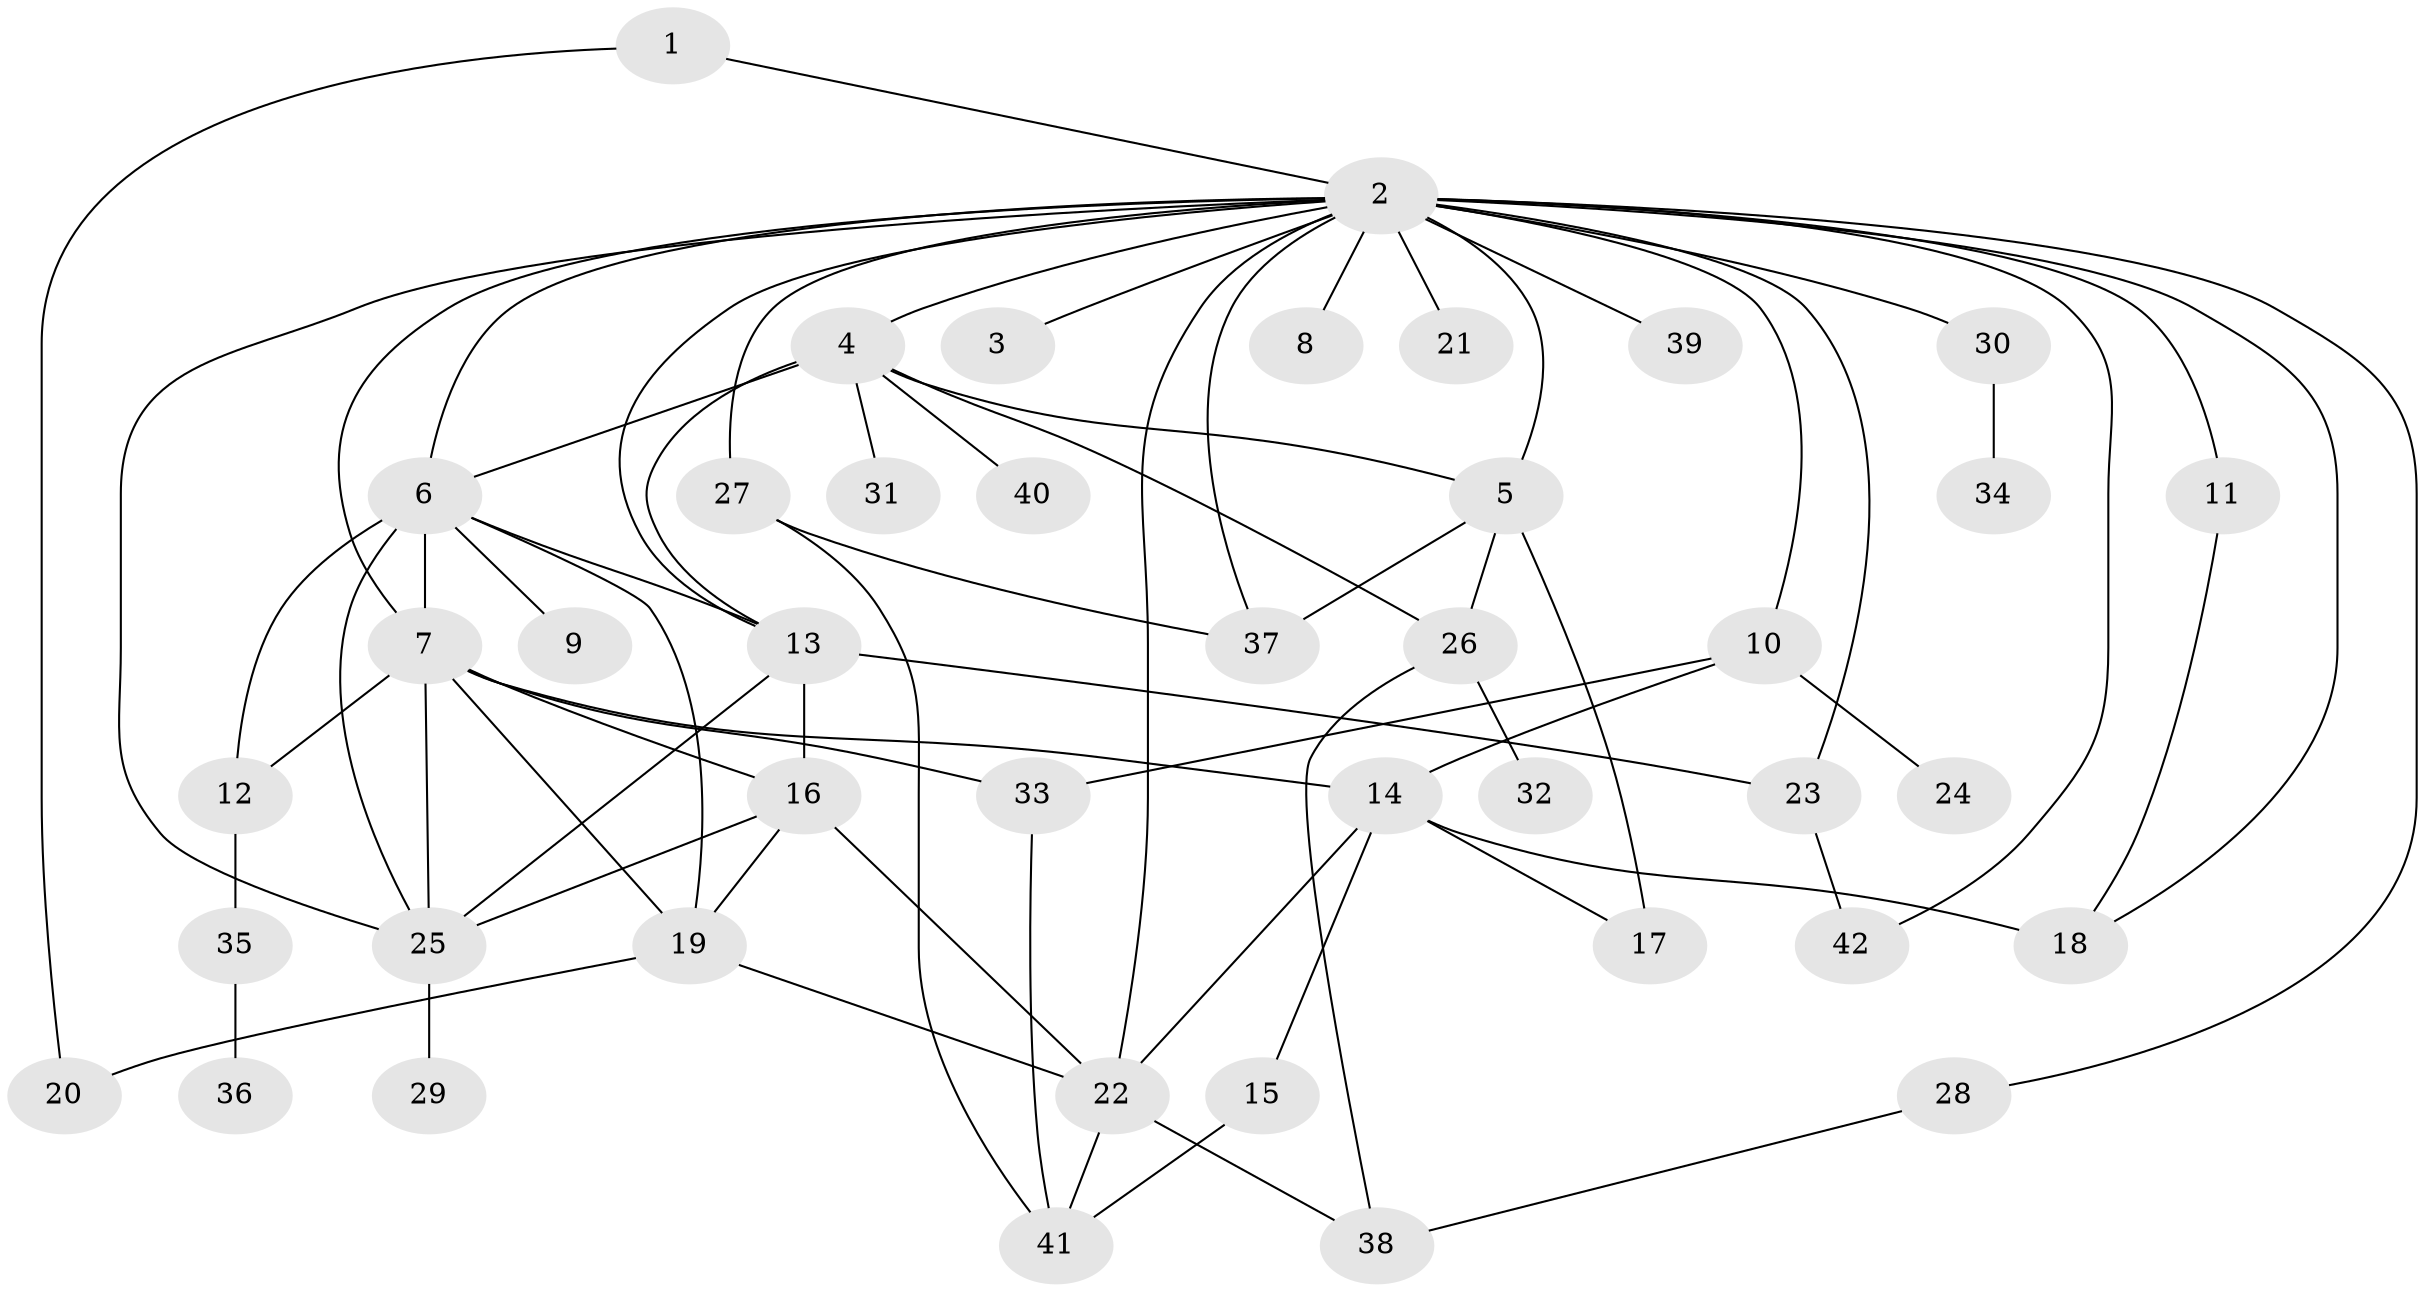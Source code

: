 // original degree distribution, {3: 0.1111111111111111, 25: 0.012345679012345678, 2: 0.2222222222222222, 9: 0.012345679012345678, 7: 0.04938271604938271, 12: 0.012345679012345678, 1: 0.43209876543209874, 11: 0.012345679012345678, 6: 0.06172839506172839, 4: 0.06172839506172839, 5: 0.012345679012345678}
// Generated by graph-tools (version 1.1) at 2025/35/03/09/25 02:35:34]
// undirected, 42 vertices, 73 edges
graph export_dot {
graph [start="1"]
  node [color=gray90,style=filled];
  1;
  2;
  3;
  4;
  5;
  6;
  7;
  8;
  9;
  10;
  11;
  12;
  13;
  14;
  15;
  16;
  17;
  18;
  19;
  20;
  21;
  22;
  23;
  24;
  25;
  26;
  27;
  28;
  29;
  30;
  31;
  32;
  33;
  34;
  35;
  36;
  37;
  38;
  39;
  40;
  41;
  42;
  1 -- 2 [weight=1.0];
  1 -- 20 [weight=1.0];
  2 -- 3 [weight=1.0];
  2 -- 4 [weight=1.0];
  2 -- 5 [weight=1.0];
  2 -- 6 [weight=1.0];
  2 -- 7 [weight=1.0];
  2 -- 8 [weight=1.0];
  2 -- 10 [weight=1.0];
  2 -- 11 [weight=1.0];
  2 -- 13 [weight=1.0];
  2 -- 18 [weight=1.0];
  2 -- 21 [weight=1.0];
  2 -- 22 [weight=1.0];
  2 -- 23 [weight=2.0];
  2 -- 25 [weight=1.0];
  2 -- 27 [weight=1.0];
  2 -- 28 [weight=1.0];
  2 -- 30 [weight=1.0];
  2 -- 37 [weight=1.0];
  2 -- 39 [weight=1.0];
  2 -- 42 [weight=1.0];
  4 -- 5 [weight=1.0];
  4 -- 6 [weight=1.0];
  4 -- 13 [weight=1.0];
  4 -- 26 [weight=1.0];
  4 -- 31 [weight=1.0];
  4 -- 40 [weight=1.0];
  5 -- 17 [weight=2.0];
  5 -- 26 [weight=1.0];
  5 -- 37 [weight=1.0];
  6 -- 7 [weight=1.0];
  6 -- 9 [weight=2.0];
  6 -- 12 [weight=1.0];
  6 -- 13 [weight=1.0];
  6 -- 19 [weight=1.0];
  6 -- 25 [weight=1.0];
  7 -- 12 [weight=1.0];
  7 -- 14 [weight=3.0];
  7 -- 16 [weight=1.0];
  7 -- 19 [weight=1.0];
  7 -- 25 [weight=1.0];
  7 -- 33 [weight=1.0];
  10 -- 14 [weight=1.0];
  10 -- 24 [weight=2.0];
  10 -- 33 [weight=1.0];
  11 -- 18 [weight=1.0];
  12 -- 35 [weight=1.0];
  13 -- 16 [weight=1.0];
  13 -- 23 [weight=1.0];
  13 -- 25 [weight=1.0];
  14 -- 15 [weight=1.0];
  14 -- 17 [weight=1.0];
  14 -- 18 [weight=2.0];
  14 -- 22 [weight=1.0];
  15 -- 41 [weight=1.0];
  16 -- 19 [weight=1.0];
  16 -- 22 [weight=1.0];
  16 -- 25 [weight=1.0];
  19 -- 20 [weight=1.0];
  19 -- 22 [weight=1.0];
  22 -- 38 [weight=1.0];
  22 -- 41 [weight=1.0];
  23 -- 42 [weight=1.0];
  25 -- 29 [weight=2.0];
  26 -- 32 [weight=1.0];
  26 -- 38 [weight=1.0];
  27 -- 37 [weight=1.0];
  27 -- 41 [weight=1.0];
  28 -- 38 [weight=1.0];
  30 -- 34 [weight=1.0];
  33 -- 41 [weight=1.0];
  35 -- 36 [weight=1.0];
}

